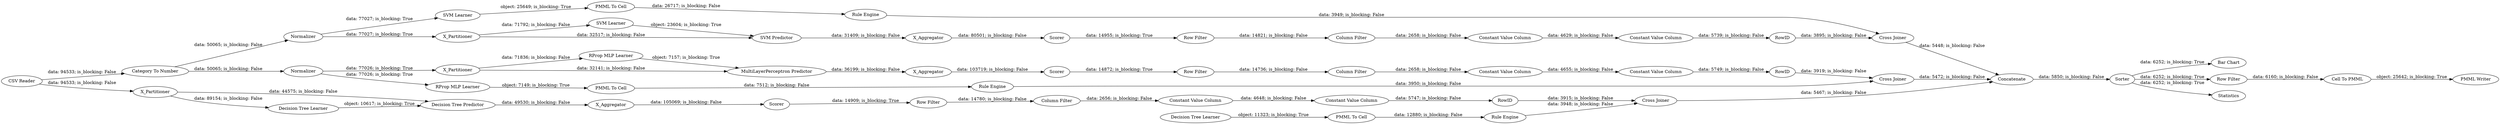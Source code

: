 digraph {
	"4164623260028574961_31" [label="RProp MLP Learner"]
	"4164623260028574961_7" [label=X_Aggregator]
	"8014085895109369188_59" [label="Bar Chart"]
	"-3809462966684399270_293" [label=RowID]
	"8816691232144302838_22" [label="PMML To Cell"]
	"8014085895109369188_52" [label=Sorter]
	"-899448936761023575_290" [label="Constant Value Column"]
	"4164623260028574961_40" [label=Scorer]
	"-3809462966684399270_290" [label="Constant Value Column"]
	"7804728624310826025_294" [label="Column Filter"]
	"-6110169284626955006_39" [label="Cross Joiner"]
	"4164623260028574961_32" [label="MultiLayerPerceptron Predictor"]
	"-3809462966684399270_292" [label="Constant Value Column"]
	"7804728624310826025_293" [label=RowID]
	"7804728624310826025_290" [label="Constant Value Column"]
	"-1440267821505669504_35" [label="Rule Engine"]
	"-3809462966684399270_9" [label="Row Filter"]
	"2788388028438072776_33" [label="Decision Tree Learner"]
	"2188288159186341755_7" [label=X_Aggregator]
	"-6110169284626955006_31" [label="SVM Learner"]
	"-3809462966684399270_294" [label="Column Filter"]
	"-6110169284626955006_40" [label=Normalizer]
	"2188288159186341755_32" [label="Decision Tree Predictor"]
	"2788388028438072776_34" [label="Rule Engine"]
	"8014085895109369188_60" [label=Concatenate]
	"2188288159186341755_39" [label=Scorer]
	"-1440267821505669504_33" [label="SVM Learner"]
	"-899448936761023575_292" [label="Constant Value Column"]
	"7804728624310826025_9" [label="Row Filter"]
	"-899448936761023575_293" [label=RowID]
	"4164623260028574961_2" [label=X_Partitioner]
	"8014085895109369188_62" [label="CSV Reader"]
	"4164623260028574961_38" [label="Cross Joiner"]
	"4164623260028574961_39" [label=Normalizer]
	"8014085895109369188_53" [label="Row Filter"]
	"8014085895109369188_58" [label="Category To Number"]
	"-6110169284626955006_32" [label="SVM Predictor"]
	"8014085895109369188_63" [label=Statistics]
	"2188288159186341755_31" [label="Decision Tree Learner"]
	"2188288159186341755_38" [label="Cross Joiner"]
	"7804728624310826025_292" [label="Constant Value Column"]
	"-6110169284626955006_41" [label=Scorer]
	"-6110169284626955006_2" [label=X_Partitioner]
	"-899448936761023575_294" [label="Column Filter"]
	"-6110169284626955006_7" [label=X_Aggregator]
	"8014085895109369188_54" [label="Cell To PMML"]
	"2188288159186341755_2" [label=X_Partitioner]
	"8816691232144302838_34" [label="Rule Engine"]
	"8816691232144302838_35" [label="RProp MLP Learner"]
	"2788388028438072776_28" [label="PMML To Cell"]
	"8014085895109369188_61" [label="PMML Writer"]
	"-899448936761023575_9" [label="Row Filter"]
	"-1440267821505669504_34" [label="PMML To Cell"]
	"8014085895109369188_52" -> "8014085895109369188_53" [label="data: 6252; is_blocking: True"]
	"4164623260028574961_2" -> "4164623260028574961_32" [label="data: 32141; is_blocking: False"]
	"8816691232144302838_22" -> "8816691232144302838_34" [label="data: 7512; is_blocking: False"]
	"8014085895109369188_52" -> "8014085895109369188_63" [label="data: 6252; is_blocking: True"]
	"-899448936761023575_294" -> "-899448936761023575_290" [label="data: 2658; is_blocking: False"]
	"8014085895109369188_62" -> "8014085895109369188_58" [label="data: 94533; is_blocking: False"]
	"-3809462966684399270_9" -> "-3809462966684399270_294" [label="data: 14780; is_blocking: False"]
	"-6110169284626955006_40" -> "-1440267821505669504_33" [label="data: 77027; is_blocking: True"]
	"4164623260028574961_2" -> "4164623260028574961_31" [label="data: 71836; is_blocking: False"]
	"-6110169284626955006_2" -> "-6110169284626955006_32" [label="data: 32517; is_blocking: False"]
	"-3809462966684399270_290" -> "-3809462966684399270_292" [label="data: 4648; is_blocking: False"]
	"2188288159186341755_39" -> "-3809462966684399270_9" [label="data: 14909; is_blocking: True"]
	"2188288159186341755_38" -> "8014085895109369188_60" [label="data: 5467; is_blocking: False"]
	"8816691232144302838_35" -> "8816691232144302838_22" [label="object: 7149; is_blocking: True"]
	"7804728624310826025_294" -> "7804728624310826025_290" [label="data: 2658; is_blocking: False"]
	"-899448936761023575_292" -> "-899448936761023575_293" [label="data: 5749; is_blocking: False"]
	"8014085895109369188_62" -> "2188288159186341755_2" [label="data: 94533; is_blocking: False"]
	"-1440267821505669504_35" -> "-6110169284626955006_39" [label="data: 3949; is_blocking: False"]
	"8014085895109369188_58" -> "-6110169284626955006_40" [label="data: 50065; is_blocking: False"]
	"2788388028438072776_33" -> "2788388028438072776_28" [label="object: 11323; is_blocking: True"]
	"-6110169284626955006_40" -> "-6110169284626955006_2" [label="data: 77027; is_blocking: True"]
	"4164623260028574961_31" -> "4164623260028574961_32" [label="object: 7157; is_blocking: True"]
	"7804728624310826025_292" -> "7804728624310826025_293" [label="data: 5739; is_blocking: False"]
	"-6110169284626955006_2" -> "-6110169284626955006_31" [label="data: 71792; is_blocking: False"]
	"8014085895109369188_52" -> "8014085895109369188_59" [label="data: 6252; is_blocking: True"]
	"4164623260028574961_38" -> "8014085895109369188_60" [label="data: 5472; is_blocking: False"]
	"4164623260028574961_32" -> "4164623260028574961_7" [label="data: 36199; is_blocking: False"]
	"8014085895109369188_58" -> "4164623260028574961_39" [label="data: 50065; is_blocking: False"]
	"-899448936761023575_290" -> "-899448936761023575_292" [label="data: 4655; is_blocking: False"]
	"8014085895109369188_60" -> "8014085895109369188_52" [label="data: 5850; is_blocking: False"]
	"2188288159186341755_7" -> "2188288159186341755_39" [label="data: 105069; is_blocking: False"]
	"4164623260028574961_39" -> "8816691232144302838_35" [label="data: 77026; is_blocking: True"]
	"4164623260028574961_39" -> "4164623260028574961_2" [label="data: 77026; is_blocking: True"]
	"-3809462966684399270_294" -> "-3809462966684399270_290" [label="data: 2656; is_blocking: False"]
	"2788388028438072776_34" -> "2188288159186341755_38" [label="data: 3948; is_blocking: False"]
	"-3809462966684399270_292" -> "-3809462966684399270_293" [label="data: 5747; is_blocking: False"]
	"-3809462966684399270_293" -> "2188288159186341755_38" [label="data: 3915; is_blocking: False"]
	"8816691232144302838_34" -> "4164623260028574961_38" [label="data: 3950; is_blocking: False"]
	"-6110169284626955006_32" -> "-6110169284626955006_7" [label="data: 31409; is_blocking: False"]
	"-6110169284626955006_31" -> "-6110169284626955006_32" [label="object: 23604; is_blocking: True"]
	"4164623260028574961_7" -> "4164623260028574961_40" [label="data: 103719; is_blocking: False"]
	"7804728624310826025_9" -> "7804728624310826025_294" [label="data: 14821; is_blocking: False"]
	"-6110169284626955006_7" -> "-6110169284626955006_41" [label="data: 80501; is_blocking: False"]
	"2188288159186341755_2" -> "2188288159186341755_32" [label="data: 44575; is_blocking: False"]
	"-899448936761023575_9" -> "-899448936761023575_294" [label="data: 14736; is_blocking: False"]
	"4164623260028574961_40" -> "-899448936761023575_9" [label="data: 14872; is_blocking: True"]
	"2188288159186341755_2" -> "2188288159186341755_31" [label="data: 89154; is_blocking: False"]
	"2188288159186341755_31" -> "2188288159186341755_32" [label="object: 10617; is_blocking: True"]
	"8014085895109369188_54" -> "8014085895109369188_61" [label="object: 25642; is_blocking: True"]
	"2188288159186341755_32" -> "2188288159186341755_7" [label="data: 49530; is_blocking: False"]
	"-1440267821505669504_34" -> "-1440267821505669504_35" [label="data: 26717; is_blocking: False"]
	"7804728624310826025_293" -> "-6110169284626955006_39" [label="data: 3895; is_blocking: False"]
	"-6110169284626955006_39" -> "8014085895109369188_60" [label="data: 5448; is_blocking: False"]
	"-1440267821505669504_33" -> "-1440267821505669504_34" [label="object: 25649; is_blocking: True"]
	"-6110169284626955006_41" -> "7804728624310826025_9" [label="data: 14955; is_blocking: True"]
	"2788388028438072776_28" -> "2788388028438072776_34" [label="data: 12880; is_blocking: False"]
	"7804728624310826025_290" -> "7804728624310826025_292" [label="data: 4629; is_blocking: False"]
	"-899448936761023575_293" -> "4164623260028574961_38" [label="data: 3919; is_blocking: False"]
	"8014085895109369188_53" -> "8014085895109369188_54" [label="data: 6160; is_blocking: False"]
	rankdir=LR
}
